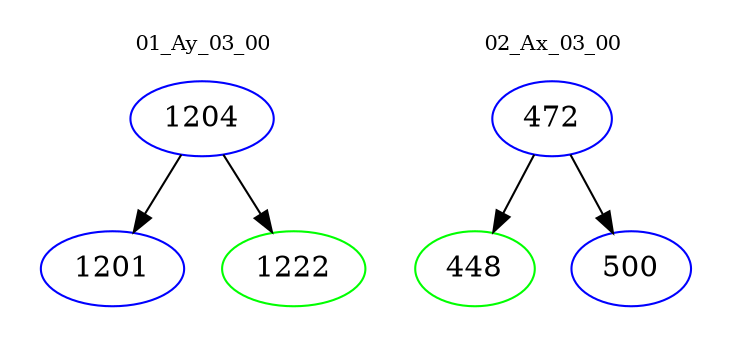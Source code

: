 digraph{
subgraph cluster_0 {
color = white
label = "01_Ay_03_00";
fontsize=10;
T0_1204 [label="1204", color="blue"]
T0_1204 -> T0_1201 [color="black"]
T0_1201 [label="1201", color="blue"]
T0_1204 -> T0_1222 [color="black"]
T0_1222 [label="1222", color="green"]
}
subgraph cluster_1 {
color = white
label = "02_Ax_03_00";
fontsize=10;
T1_472 [label="472", color="blue"]
T1_472 -> T1_448 [color="black"]
T1_448 [label="448", color="green"]
T1_472 -> T1_500 [color="black"]
T1_500 [label="500", color="blue"]
}
}
